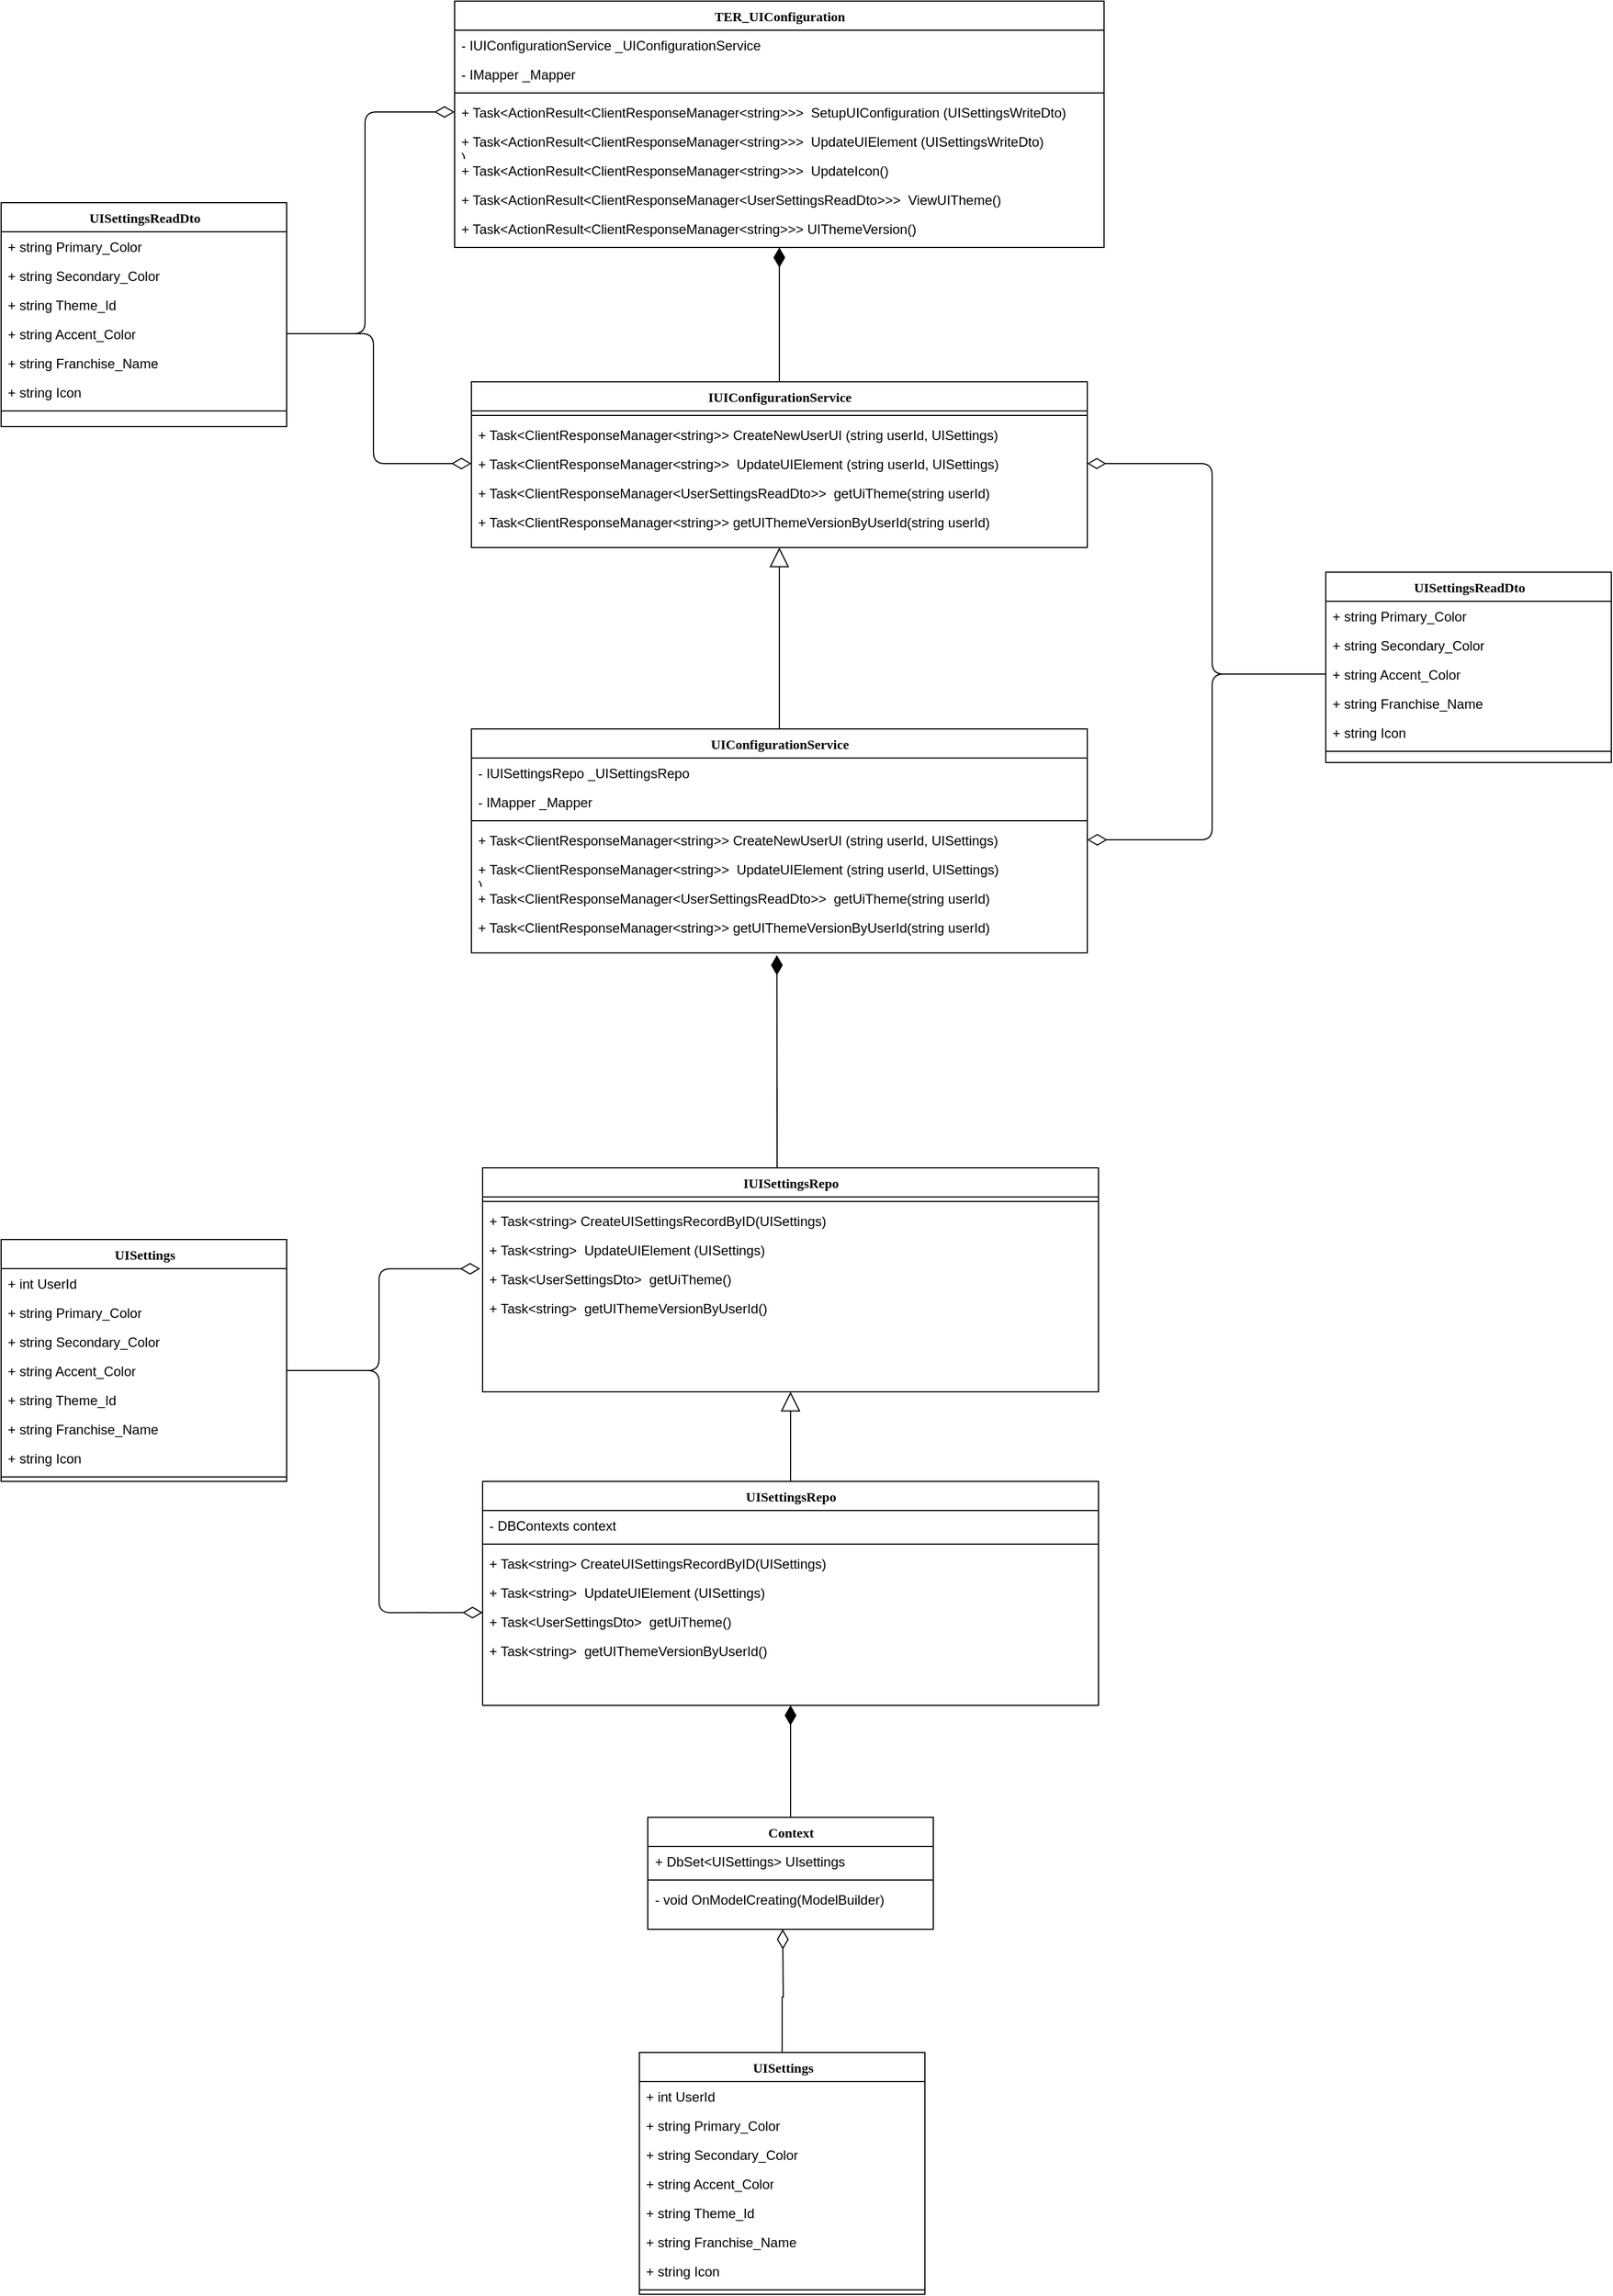 <mxfile version="14.2.9" type="device"><diagram name="Page-1" id="9f46799a-70d6-7492-0946-bef42562c5a5"><mxGraphModel dx="2370" dy="2943" grid="1" gridSize="10" guides="1" tooltips="1" connect="1" arrows="1" fold="1" page="1" pageScale="1" pageWidth="1100" pageHeight="850" background="#ffffff" math="0" shadow="0"><root><mxCell id="0"/><mxCell id="1" parent="0"/><mxCell id="QL51ppyF6SztuEFgW1PY-1" value="TER_UIConfiguration" style="swimlane;html=1;fontStyle=1;align=center;verticalAlign=top;childLayout=stackLayout;horizontal=1;startSize=26;horizontalStack=0;resizeParent=1;resizeLast=0;collapsible=1;marginBottom=0;swimlaneFillColor=#ffffff;rounded=0;shadow=0;comic=0;labelBackgroundColor=none;strokeWidth=1;fillColor=none;fontFamily=Verdana;fontSize=12" parent="1" vertex="1"><mxGeometry x="745" y="-1120" width="580" height="220" as="geometry"/></mxCell><mxCell id="QL51ppyF6SztuEFgW1PY-2" value="- IUIConfigurationService _UIConfigurationService" style="text;html=1;strokeColor=none;fillColor=none;align=left;verticalAlign=top;spacingLeft=4;spacingRight=4;whiteSpace=wrap;overflow=hidden;rotatable=0;points=[[0,0.5],[1,0.5]];portConstraint=eastwest;" parent="QL51ppyF6SztuEFgW1PY-1" vertex="1"><mxGeometry y="26" width="580" height="26" as="geometry"/></mxCell><mxCell id="QL51ppyF6SztuEFgW1PY-3" value="- IMapper _Mapper" style="text;html=1;strokeColor=none;fillColor=none;align=left;verticalAlign=top;spacingLeft=4;spacingRight=4;whiteSpace=wrap;overflow=hidden;rotatable=0;points=[[0,0.5],[1,0.5]];portConstraint=eastwest;" parent="QL51ppyF6SztuEFgW1PY-1" vertex="1"><mxGeometry y="52" width="580" height="26" as="geometry"/></mxCell><mxCell id="QL51ppyF6SztuEFgW1PY-5" value="" style="line;html=1;strokeWidth=1;fillColor=none;align=left;verticalAlign=middle;spacingTop=-1;spacingLeft=3;spacingRight=3;rotatable=0;labelPosition=right;points=[];portConstraint=eastwest;" parent="QL51ppyF6SztuEFgW1PY-1" vertex="1"><mxGeometry y="78" width="580" height="8" as="geometry"/></mxCell><mxCell id="QL51ppyF6SztuEFgW1PY-6" value="+ Task&amp;lt;ActionResult&amp;lt;ClientResponseManager&amp;lt;string&amp;gt;&amp;gt;&amp;gt;&amp;nbsp; SetupUIConfiguration (UISettingsWriteDto)" style="text;html=1;strokeColor=none;fillColor=none;align=left;verticalAlign=top;spacingLeft=4;spacingRight=4;whiteSpace=wrap;overflow=hidden;rotatable=0;points=[[0,0.5],[1,0.5]];portConstraint=eastwest;" parent="QL51ppyF6SztuEFgW1PY-1" vertex="1"><mxGeometry y="86" width="580" height="26" as="geometry"/></mxCell><mxCell id="QL51ppyF6SztuEFgW1PY-7" value="+ Task&amp;lt;ActionResult&amp;lt;ClientResponseManager&amp;lt;string&amp;gt;&amp;gt;&amp;gt;&amp;nbsp; UpdateUIElement (UISettingsWriteDto)&lt;br&gt;)" style="text;html=1;strokeColor=none;fillColor=none;align=left;verticalAlign=top;spacingLeft=4;spacingRight=4;whiteSpace=wrap;overflow=hidden;rotatable=0;points=[[0,0.5],[1,0.5]];portConstraint=eastwest;" parent="QL51ppyF6SztuEFgW1PY-1" vertex="1"><mxGeometry y="112" width="580" height="26" as="geometry"/></mxCell><mxCell id="QL51ppyF6SztuEFgW1PY-8" value="+ Task&amp;lt;ActionResult&amp;lt;ClientResponseManager&amp;lt;string&amp;gt;&amp;gt;&amp;gt;&amp;nbsp; UpdateIcon()" style="text;html=1;strokeColor=none;fillColor=none;align=left;verticalAlign=top;spacingLeft=4;spacingRight=4;whiteSpace=wrap;overflow=hidden;rotatable=0;points=[[0,0.5],[1,0.5]];portConstraint=eastwest;" parent="QL51ppyF6SztuEFgW1PY-1" vertex="1"><mxGeometry y="138" width="580" height="26" as="geometry"/></mxCell><mxCell id="QL51ppyF6SztuEFgW1PY-9" value="+ Task&amp;lt;ActionResult&amp;lt;ClientResponseManager&amp;lt;UserSettingsReadDto&amp;gt;&amp;gt;&amp;gt;&amp;nbsp; ViewUITheme()" style="text;html=1;strokeColor=none;fillColor=none;align=left;verticalAlign=top;spacingLeft=4;spacingRight=4;whiteSpace=wrap;overflow=hidden;rotatable=0;points=[[0,0.5],[1,0.5]];portConstraint=eastwest;" parent="QL51ppyF6SztuEFgW1PY-1" vertex="1"><mxGeometry y="164" width="580" height="26" as="geometry"/></mxCell><mxCell id="QL51ppyF6SztuEFgW1PY-10" value="+ Task&amp;lt;ActionResult&amp;lt;ClientResponseManager&amp;lt;string&amp;gt;&amp;gt;&amp;gt; UIThemeVersion()" style="text;html=1;strokeColor=none;fillColor=none;align=left;verticalAlign=top;spacingLeft=4;spacingRight=4;whiteSpace=wrap;overflow=hidden;rotatable=0;points=[[0,0.5],[1,0.5]];portConstraint=eastwest;" parent="QL51ppyF6SztuEFgW1PY-1" vertex="1"><mxGeometry y="190" width="580" height="26" as="geometry"/></mxCell><mxCell id="QL51ppyF6SztuEFgW1PY-24" style="edgeStyle=orthogonalEdgeStyle;rounded=0;orthogonalLoop=1;jettySize=auto;html=1;exitX=0.5;exitY=0;exitDx=0;exitDy=0;entryX=0.5;entryY=1;entryDx=0;entryDy=0;endArrow=diamondThin;endFill=1;endSize=15;" parent="1" source="QL51ppyF6SztuEFgW1PY-12" target="QL51ppyF6SztuEFgW1PY-1" edge="1"><mxGeometry relative="1" as="geometry"/></mxCell><mxCell id="QL51ppyF6SztuEFgW1PY-12" value="IUIConfigurationService" style="swimlane;html=1;fontStyle=1;align=center;verticalAlign=top;childLayout=stackLayout;horizontal=1;startSize=26;horizontalStack=0;resizeParent=1;resizeLast=0;collapsible=1;marginBottom=0;swimlaneFillColor=#ffffff;rounded=0;shadow=0;comic=0;labelBackgroundColor=none;strokeWidth=1;fillColor=none;fontFamily=Verdana;fontSize=12" parent="1" vertex="1"><mxGeometry x="760" y="-780" width="550" height="148" as="geometry"/></mxCell><mxCell id="QL51ppyF6SztuEFgW1PY-14" value="" style="line;html=1;strokeWidth=1;fillColor=none;align=left;verticalAlign=middle;spacingTop=-1;spacingLeft=3;spacingRight=3;rotatable=0;labelPosition=right;points=[];portConstraint=eastwest;" parent="QL51ppyF6SztuEFgW1PY-12" vertex="1"><mxGeometry y="26" width="550" height="8" as="geometry"/></mxCell><mxCell id="QL51ppyF6SztuEFgW1PY-15" value="+ Task&amp;lt;ClientResponseManager&amp;lt;string&amp;gt;&amp;gt; CreateNewUserUI (string userId, UISettings)" style="text;html=1;strokeColor=none;fillColor=none;align=left;verticalAlign=top;spacingLeft=4;spacingRight=4;whiteSpace=wrap;overflow=hidden;rotatable=0;points=[[0,0.5],[1,0.5]];portConstraint=eastwest;" parent="QL51ppyF6SztuEFgW1PY-12" vertex="1"><mxGeometry y="34" width="550" height="26" as="geometry"/></mxCell><mxCell id="QL51ppyF6SztuEFgW1PY-16" value="+ Task&amp;lt;ClientResponseManager&amp;lt;string&amp;gt;&amp;gt;&amp;nbsp; UpdateUIElement (string userId, UISettings)" style="text;html=1;strokeColor=none;fillColor=none;align=left;verticalAlign=top;spacingLeft=4;spacingRight=4;whiteSpace=wrap;overflow=hidden;rotatable=0;points=[[0,0.5],[1,0.5]];portConstraint=eastwest;" parent="QL51ppyF6SztuEFgW1PY-12" vertex="1"><mxGeometry y="60" width="550" height="26" as="geometry"/></mxCell><mxCell id="QL51ppyF6SztuEFgW1PY-22" value="+ Task&amp;lt;ClientResponseManager&amp;lt;UserSettingsReadDto&amp;gt;&amp;gt;&amp;nbsp; getUiTheme(string userId)" style="text;html=1;strokeColor=none;fillColor=none;align=left;verticalAlign=top;spacingLeft=4;spacingRight=4;whiteSpace=wrap;overflow=hidden;rotatable=0;points=[[0,0.5],[1,0.5]];portConstraint=eastwest;" parent="QL51ppyF6SztuEFgW1PY-12" vertex="1"><mxGeometry y="86" width="550" height="26" as="geometry"/></mxCell><mxCell id="QL51ppyF6SztuEFgW1PY-23" value="+ Task&amp;lt;ClientResponseManager&amp;lt;string&amp;gt;&amp;gt; getUIThemeVersionByUserId(string userId)" style="text;html=1;strokeColor=none;fillColor=none;align=left;verticalAlign=top;spacingLeft=4;spacingRight=4;whiteSpace=wrap;overflow=hidden;rotatable=0;points=[[0,0.5],[1,0.5]];portConstraint=eastwest;" parent="QL51ppyF6SztuEFgW1PY-12" vertex="1"><mxGeometry y="112" width="550" height="36" as="geometry"/></mxCell><mxCell id="QL51ppyF6SztuEFgW1PY-33" style="edgeStyle=orthogonalEdgeStyle;rounded=0;orthogonalLoop=1;jettySize=auto;html=1;exitX=0.5;exitY=0;exitDx=0;exitDy=0;entryX=0.5;entryY=1;entryDx=0;entryDy=0;endArrow=block;endFill=0;endSize=15;" parent="1" source="QL51ppyF6SztuEFgW1PY-25" target="QL51ppyF6SztuEFgW1PY-12" edge="1"><mxGeometry relative="1" as="geometry"/></mxCell><mxCell id="QL51ppyF6SztuEFgW1PY-25" value="UIConfigurationService" style="swimlane;html=1;fontStyle=1;align=center;verticalAlign=top;childLayout=stackLayout;horizontal=1;startSize=26;horizontalStack=0;resizeParent=1;resizeLast=0;collapsible=1;marginBottom=0;swimlaneFillColor=#ffffff;rounded=0;shadow=0;comic=0;labelBackgroundColor=none;strokeWidth=1;fillColor=none;fontFamily=Verdana;fontSize=12" parent="1" vertex="1"><mxGeometry x="760" y="-470" width="550" height="200" as="geometry"/></mxCell><mxCell id="QL51ppyF6SztuEFgW1PY-26" value="- IUISettingsRepo _UISettingsRepo" style="text;html=1;strokeColor=none;fillColor=none;align=left;verticalAlign=top;spacingLeft=4;spacingRight=4;whiteSpace=wrap;overflow=hidden;rotatable=0;points=[[0,0.5],[1,0.5]];portConstraint=eastwest;" parent="QL51ppyF6SztuEFgW1PY-25" vertex="1"><mxGeometry y="26" width="550" height="26" as="geometry"/></mxCell><mxCell id="QL51ppyF6SztuEFgW1PY-27" value="- IMapper _Mapper" style="text;html=1;strokeColor=none;fillColor=none;align=left;verticalAlign=top;spacingLeft=4;spacingRight=4;whiteSpace=wrap;overflow=hidden;rotatable=0;points=[[0,0.5],[1,0.5]];portConstraint=eastwest;" parent="QL51ppyF6SztuEFgW1PY-25" vertex="1"><mxGeometry y="52" width="550" height="26" as="geometry"/></mxCell><mxCell id="QL51ppyF6SztuEFgW1PY-28" value="" style="line;html=1;strokeWidth=1;fillColor=none;align=left;verticalAlign=middle;spacingTop=-1;spacingLeft=3;spacingRight=3;rotatable=0;labelPosition=right;points=[];portConstraint=eastwest;" parent="QL51ppyF6SztuEFgW1PY-25" vertex="1"><mxGeometry y="78" width="550" height="8" as="geometry"/></mxCell><mxCell id="QL51ppyF6SztuEFgW1PY-29" value="+ Task&amp;lt;ClientResponseManager&amp;lt;string&amp;gt;&amp;gt; CreateNewUserUI (string userId, UISettings)" style="text;html=1;strokeColor=none;fillColor=none;align=left;verticalAlign=top;spacingLeft=4;spacingRight=4;whiteSpace=wrap;overflow=hidden;rotatable=0;points=[[0,0.5],[1,0.5]];portConstraint=eastwest;" parent="QL51ppyF6SztuEFgW1PY-25" vertex="1"><mxGeometry y="86" width="550" height="26" as="geometry"/></mxCell><mxCell id="QL51ppyF6SztuEFgW1PY-30" value="+ Task&amp;lt;ClientResponseManager&amp;lt;string&amp;gt;&amp;gt;&amp;nbsp; UpdateUIElement (string userId, UISettings)&lt;br&gt;)" style="text;html=1;strokeColor=none;fillColor=none;align=left;verticalAlign=top;spacingLeft=4;spacingRight=4;whiteSpace=wrap;overflow=hidden;rotatable=0;points=[[0,0.5],[1,0.5]];portConstraint=eastwest;" parent="QL51ppyF6SztuEFgW1PY-25" vertex="1"><mxGeometry y="112" width="550" height="26" as="geometry"/></mxCell><mxCell id="QL51ppyF6SztuEFgW1PY-31" value="+ Task&amp;lt;ClientResponseManager&amp;lt;UserSettingsReadDto&amp;gt;&amp;gt;&amp;nbsp; getUiTheme(string userId)" style="text;html=1;strokeColor=none;fillColor=none;align=left;verticalAlign=top;spacingLeft=4;spacingRight=4;whiteSpace=wrap;overflow=hidden;rotatable=0;points=[[0,0.5],[1,0.5]];portConstraint=eastwest;" parent="QL51ppyF6SztuEFgW1PY-25" vertex="1"><mxGeometry y="138" width="550" height="26" as="geometry"/></mxCell><mxCell id="QL51ppyF6SztuEFgW1PY-32" value="+ Task&amp;lt;ClientResponseManager&amp;lt;string&amp;gt;&amp;gt; getUIThemeVersionByUserId(string userId)" style="text;html=1;strokeColor=none;fillColor=none;align=left;verticalAlign=top;spacingLeft=4;spacingRight=4;whiteSpace=wrap;overflow=hidden;rotatable=0;points=[[0,0.5],[1,0.5]];portConstraint=eastwest;" parent="QL51ppyF6SztuEFgW1PY-25" vertex="1"><mxGeometry y="164" width="550" height="36" as="geometry"/></mxCell><mxCell id="QL51ppyF6SztuEFgW1PY-51" style="edgeStyle=orthogonalEdgeStyle;rounded=0;orthogonalLoop=1;jettySize=auto;html=1;endArrow=diamondThin;endFill=1;endSize=15;entryX=0.496;entryY=1.056;entryDx=0;entryDy=0;entryPerimeter=0;" parent="1" edge="1" target="QL51ppyF6SztuEFgW1PY-32"><mxGeometry relative="1" as="geometry"><mxPoint x="1035" y="60" as="targetPoint"/><mxPoint x="1033" y="-150" as="sourcePoint"/><Array as="points"><mxPoint x="1033" y="-78"/></Array></mxGeometry></mxCell><mxCell id="QL51ppyF6SztuEFgW1PY-43" value="IUISettingsRepo" style="swimlane;html=1;fontStyle=1;align=center;verticalAlign=top;childLayout=stackLayout;horizontal=1;startSize=26;horizontalStack=0;resizeParent=1;resizeLast=0;collapsible=1;marginBottom=0;swimlaneFillColor=#ffffff;rounded=0;shadow=0;comic=0;labelBackgroundColor=none;strokeWidth=1;fillColor=none;fontFamily=Verdana;fontSize=12" parent="1" vertex="1"><mxGeometry x="770" y="-78" width="550" height="200" as="geometry"/></mxCell><mxCell id="QL51ppyF6SztuEFgW1PY-46" value="" style="line;html=1;strokeWidth=1;fillColor=none;align=left;verticalAlign=middle;spacingTop=-1;spacingLeft=3;spacingRight=3;rotatable=0;labelPosition=right;points=[];portConstraint=eastwest;" parent="QL51ppyF6SztuEFgW1PY-43" vertex="1"><mxGeometry y="26" width="550" height="8" as="geometry"/></mxCell><mxCell id="QL51ppyF6SztuEFgW1PY-47" value="+ Task&amp;lt;string&amp;gt; CreateUISettingsRecordByID(UISettings)" style="text;html=1;strokeColor=none;fillColor=none;align=left;verticalAlign=top;spacingLeft=4;spacingRight=4;whiteSpace=wrap;overflow=hidden;rotatable=0;points=[[0,0.5],[1,0.5]];portConstraint=eastwest;" parent="QL51ppyF6SztuEFgW1PY-43" vertex="1"><mxGeometry y="34" width="550" height="26" as="geometry"/></mxCell><mxCell id="QL51ppyF6SztuEFgW1PY-48" value="+ Task&amp;lt;string&amp;gt;&amp;nbsp;&amp;nbsp;UpdateUIElement (UISettings)" style="text;html=1;strokeColor=none;fillColor=none;align=left;verticalAlign=top;spacingLeft=4;spacingRight=4;whiteSpace=wrap;overflow=hidden;rotatable=0;points=[[0,0.5],[1,0.5]];portConstraint=eastwest;" parent="QL51ppyF6SztuEFgW1PY-43" vertex="1"><mxGeometry y="60" width="550" height="26" as="geometry"/></mxCell><mxCell id="QL51ppyF6SztuEFgW1PY-49" value="+ Task&amp;lt;UserSettingsDto&amp;gt;&amp;nbsp;&amp;nbsp;getUiTheme()" style="text;html=1;strokeColor=none;fillColor=none;align=left;verticalAlign=top;spacingLeft=4;spacingRight=4;whiteSpace=wrap;overflow=hidden;rotatable=0;points=[[0,0.5],[1,0.5]];portConstraint=eastwest;" parent="QL51ppyF6SztuEFgW1PY-43" vertex="1"><mxGeometry y="86" width="550" height="26" as="geometry"/></mxCell><mxCell id="QL51ppyF6SztuEFgW1PY-50" value="+ Task&amp;lt;string&amp;gt;&amp;nbsp;&amp;nbsp;getUIThemeVersionByUserId()" style="text;html=1;strokeColor=none;fillColor=none;align=left;verticalAlign=top;spacingLeft=4;spacingRight=4;whiteSpace=wrap;overflow=hidden;rotatable=0;points=[[0,0.5],[1,0.5]];portConstraint=eastwest;" parent="QL51ppyF6SztuEFgW1PY-43" vertex="1"><mxGeometry y="112" width="550" height="36" as="geometry"/></mxCell><mxCell id="QL51ppyF6SztuEFgW1PY-63" style="edgeStyle=orthogonalEdgeStyle;rounded=0;orthogonalLoop=1;jettySize=auto;html=1;exitX=0.5;exitY=0;exitDx=0;exitDy=0;entryX=0.5;entryY=1;entryDx=0;entryDy=0;endArrow=block;endFill=0;endSize=15;" parent="1" source="QL51ppyF6SztuEFgW1PY-56" target="QL51ppyF6SztuEFgW1PY-43" edge="1"><mxGeometry relative="1" as="geometry"/></mxCell><mxCell id="QL51ppyF6SztuEFgW1PY-56" value="UISettingsRepo" style="swimlane;html=1;fontStyle=1;align=center;verticalAlign=top;childLayout=stackLayout;horizontal=1;startSize=26;horizontalStack=0;resizeParent=1;resizeLast=0;collapsible=1;marginBottom=0;swimlaneFillColor=#ffffff;rounded=0;shadow=0;comic=0;labelBackgroundColor=none;strokeWidth=1;fillColor=none;fontFamily=Verdana;fontSize=12" parent="1" vertex="1"><mxGeometry x="770" y="202" width="550" height="200" as="geometry"/></mxCell><mxCell id="QL51ppyF6SztuEFgW1PY-57" value="- DBContexts context" style="text;html=1;strokeColor=none;fillColor=none;align=left;verticalAlign=top;spacingLeft=4;spacingRight=4;whiteSpace=wrap;overflow=hidden;rotatable=0;points=[[0,0.5],[1,0.5]];portConstraint=eastwest;" parent="QL51ppyF6SztuEFgW1PY-56" vertex="1"><mxGeometry y="26" width="550" height="26" as="geometry"/></mxCell><mxCell id="QL51ppyF6SztuEFgW1PY-58" value="" style="line;html=1;strokeWidth=1;fillColor=none;align=left;verticalAlign=middle;spacingTop=-1;spacingLeft=3;spacingRight=3;rotatable=0;labelPosition=right;points=[];portConstraint=eastwest;" parent="QL51ppyF6SztuEFgW1PY-56" vertex="1"><mxGeometry y="52" width="550" height="8" as="geometry"/></mxCell><mxCell id="QL51ppyF6SztuEFgW1PY-59" value="+ Task&amp;lt;string&amp;gt; CreateUISettingsRecordByID(UISettings)" style="text;html=1;strokeColor=none;fillColor=none;align=left;verticalAlign=top;spacingLeft=4;spacingRight=4;whiteSpace=wrap;overflow=hidden;rotatable=0;points=[[0,0.5],[1,0.5]];portConstraint=eastwest;" parent="QL51ppyF6SztuEFgW1PY-56" vertex="1"><mxGeometry y="60" width="550" height="26" as="geometry"/></mxCell><mxCell id="QL51ppyF6SztuEFgW1PY-60" value="+ Task&amp;lt;string&amp;gt;&amp;nbsp;&amp;nbsp;UpdateUIElement (UISettings)" style="text;html=1;strokeColor=none;fillColor=none;align=left;verticalAlign=top;spacingLeft=4;spacingRight=4;whiteSpace=wrap;overflow=hidden;rotatable=0;points=[[0,0.5],[1,0.5]];portConstraint=eastwest;" parent="QL51ppyF6SztuEFgW1PY-56" vertex="1"><mxGeometry y="86" width="550" height="26" as="geometry"/></mxCell><mxCell id="QL51ppyF6SztuEFgW1PY-61" value="+ Task&amp;lt;UserSettingsDto&amp;gt;&amp;nbsp;&amp;nbsp;getUiTheme()" style="text;html=1;strokeColor=none;fillColor=none;align=left;verticalAlign=top;spacingLeft=4;spacingRight=4;whiteSpace=wrap;overflow=hidden;rotatable=0;points=[[0,0.5],[1,0.5]];portConstraint=eastwest;" parent="QL51ppyF6SztuEFgW1PY-56" vertex="1"><mxGeometry y="112" width="550" height="26" as="geometry"/></mxCell><mxCell id="QL51ppyF6SztuEFgW1PY-62" value="+ Task&amp;lt;string&amp;gt;&amp;nbsp;&amp;nbsp;getUIThemeVersionByUserId()" style="text;html=1;strokeColor=none;fillColor=none;align=left;verticalAlign=top;spacingLeft=4;spacingRight=4;whiteSpace=wrap;overflow=hidden;rotatable=0;points=[[0,0.5],[1,0.5]];portConstraint=eastwest;" parent="QL51ppyF6SztuEFgW1PY-56" vertex="1"><mxGeometry y="138" width="550" height="36" as="geometry"/></mxCell><mxCell id="QL51ppyF6SztuEFgW1PY-77" style="edgeStyle=orthogonalEdgeStyle;rounded=0;orthogonalLoop=1;jettySize=auto;html=1;exitX=0.5;exitY=0;exitDx=0;exitDy=0;entryX=0.5;entryY=1;entryDx=0;entryDy=0;endArrow=diamondThin;endFill=1;endSize=15;" parent="1" source="QL51ppyF6SztuEFgW1PY-64" target="QL51ppyF6SztuEFgW1PY-56" edge="1"><mxGeometry relative="1" as="geometry"/></mxCell><mxCell id="QL51ppyF6SztuEFgW1PY-64" value="Context" style="swimlane;html=1;fontStyle=1;align=center;verticalAlign=top;childLayout=stackLayout;horizontal=1;startSize=26;horizontalStack=0;resizeParent=1;resizeLast=0;collapsible=1;marginBottom=0;swimlaneFillColor=#ffffff;rounded=0;shadow=0;comic=0;labelBackgroundColor=none;strokeWidth=1;fillColor=none;fontFamily=Verdana;fontSize=12" parent="1" vertex="1"><mxGeometry x="917.5" y="502" width="255" height="100" as="geometry"/></mxCell><mxCell id="QL51ppyF6SztuEFgW1PY-66" value="+&amp;nbsp;DbSet&amp;lt;UISettings&amp;gt; UIsettings" style="text;html=1;strokeColor=none;fillColor=none;align=left;verticalAlign=top;spacingLeft=4;spacingRight=4;whiteSpace=wrap;overflow=hidden;rotatable=0;points=[[0,0.5],[1,0.5]];portConstraint=eastwest;" parent="QL51ppyF6SztuEFgW1PY-64" vertex="1"><mxGeometry y="26" width="255" height="26" as="geometry"/></mxCell><mxCell id="QL51ppyF6SztuEFgW1PY-70" value="" style="line;html=1;strokeWidth=1;fillColor=none;align=left;verticalAlign=middle;spacingTop=-1;spacingLeft=3;spacingRight=3;rotatable=0;labelPosition=right;points=[];portConstraint=eastwest;" parent="QL51ppyF6SztuEFgW1PY-64" vertex="1"><mxGeometry y="52" width="255" height="8" as="geometry"/></mxCell><mxCell id="QL51ppyF6SztuEFgW1PY-76" value="- void OnModelCreating(ModelBuilder)" style="text;html=1;strokeColor=none;fillColor=none;align=left;verticalAlign=top;spacingLeft=4;spacingRight=4;whiteSpace=wrap;overflow=hidden;rotatable=0;points=[[0,0.5],[1,0.5]];portConstraint=eastwest;" parent="QL51ppyF6SztuEFgW1PY-64" vertex="1"><mxGeometry y="60" width="255" height="26" as="geometry"/></mxCell><mxCell id="QL51ppyF6SztuEFgW1PY-91" style="edgeStyle=orthogonalEdgeStyle;rounded=0;orthogonalLoop=1;jettySize=auto;html=1;exitX=0.5;exitY=0;exitDx=0;exitDy=0;endArrow=diamondThin;endFill=0;endSize=15;" parent="1" source="QL51ppyF6SztuEFgW1PY-78" edge="1"><mxGeometry relative="1" as="geometry"><mxPoint x="1038" y="602" as="targetPoint"/></mxGeometry></mxCell><mxCell id="QL51ppyF6SztuEFgW1PY-78" value="UISettings" style="swimlane;html=1;fontStyle=1;align=center;verticalAlign=top;childLayout=stackLayout;horizontal=1;startSize=26;horizontalStack=0;resizeParent=1;resizeLast=0;collapsible=1;marginBottom=0;swimlaneFillColor=#ffffff;rounded=0;shadow=0;comic=0;labelBackgroundColor=none;strokeWidth=1;fillColor=none;fontFamily=Verdana;fontSize=12" parent="1" vertex="1"><mxGeometry x="910" y="712" width="255" height="216" as="geometry"/></mxCell><mxCell id="QL51ppyF6SztuEFgW1PY-79" value="+ int UserId" style="text;html=1;strokeColor=none;fillColor=none;align=left;verticalAlign=top;spacingLeft=4;spacingRight=4;whiteSpace=wrap;overflow=hidden;rotatable=0;points=[[0,0.5],[1,0.5]];portConstraint=eastwest;" parent="QL51ppyF6SztuEFgW1PY-78" vertex="1"><mxGeometry y="26" width="255" height="26" as="geometry"/></mxCell><mxCell id="QL51ppyF6SztuEFgW1PY-85" value="+ string Primary_Color" style="text;html=1;strokeColor=none;fillColor=none;align=left;verticalAlign=top;spacingLeft=4;spacingRight=4;whiteSpace=wrap;overflow=hidden;rotatable=0;points=[[0,0.5],[1,0.5]];portConstraint=eastwest;" parent="QL51ppyF6SztuEFgW1PY-78" vertex="1"><mxGeometry y="52" width="255" height="26" as="geometry"/></mxCell><mxCell id="QL51ppyF6SztuEFgW1PY-86" value="+ string Secondary_Color" style="text;html=1;strokeColor=none;fillColor=none;align=left;verticalAlign=top;spacingLeft=4;spacingRight=4;whiteSpace=wrap;overflow=hidden;rotatable=0;points=[[0,0.5],[1,0.5]];portConstraint=eastwest;" parent="QL51ppyF6SztuEFgW1PY-78" vertex="1"><mxGeometry y="78" width="255" height="26" as="geometry"/></mxCell><mxCell id="QL51ppyF6SztuEFgW1PY-87" value="+ string Accent_Color" style="text;html=1;strokeColor=none;fillColor=none;align=left;verticalAlign=top;spacingLeft=4;spacingRight=4;whiteSpace=wrap;overflow=hidden;rotatable=0;points=[[0,0.5],[1,0.5]];portConstraint=eastwest;" parent="QL51ppyF6SztuEFgW1PY-78" vertex="1"><mxGeometry y="104" width="255" height="26" as="geometry"/></mxCell><mxCell id="QL51ppyF6SztuEFgW1PY-88" value="+ string Theme_Id" style="text;html=1;strokeColor=none;fillColor=none;align=left;verticalAlign=top;spacingLeft=4;spacingRight=4;whiteSpace=wrap;overflow=hidden;rotatable=0;points=[[0,0.5],[1,0.5]];portConstraint=eastwest;" parent="QL51ppyF6SztuEFgW1PY-78" vertex="1"><mxGeometry y="130" width="255" height="26" as="geometry"/></mxCell><mxCell id="QL51ppyF6SztuEFgW1PY-89" value="+ string Franchise_Name" style="text;html=1;strokeColor=none;fillColor=none;align=left;verticalAlign=top;spacingLeft=4;spacingRight=4;whiteSpace=wrap;overflow=hidden;rotatable=0;points=[[0,0.5],[1,0.5]];portConstraint=eastwest;" parent="QL51ppyF6SztuEFgW1PY-78" vertex="1"><mxGeometry y="156" width="255" height="26" as="geometry"/></mxCell><mxCell id="QL51ppyF6SztuEFgW1PY-90" value="+ string Icon" style="text;html=1;strokeColor=none;fillColor=none;align=left;verticalAlign=top;spacingLeft=4;spacingRight=4;whiteSpace=wrap;overflow=hidden;rotatable=0;points=[[0,0.5],[1,0.5]];portConstraint=eastwest;" parent="QL51ppyF6SztuEFgW1PY-78" vertex="1"><mxGeometry y="182" width="255" height="26" as="geometry"/></mxCell><mxCell id="QL51ppyF6SztuEFgW1PY-80" value="" style="line;html=1;strokeWidth=1;fillColor=none;align=left;verticalAlign=middle;spacingTop=-1;spacingLeft=3;spacingRight=3;rotatable=0;labelPosition=right;points=[];portConstraint=eastwest;" parent="QL51ppyF6SztuEFgW1PY-78" vertex="1"><mxGeometry y="208" width="255" height="8" as="geometry"/></mxCell><mxCell id="QL51ppyF6SztuEFgW1PY-92" value="UISettings" style="swimlane;html=1;fontStyle=1;align=center;verticalAlign=top;childLayout=stackLayout;horizontal=1;startSize=26;horizontalStack=0;resizeParent=1;resizeLast=0;collapsible=1;marginBottom=0;swimlaneFillColor=#ffffff;rounded=0;shadow=0;comic=0;labelBackgroundColor=none;strokeWidth=1;fillColor=none;fontFamily=Verdana;fontSize=12" parent="1" vertex="1"><mxGeometry x="340" y="-14" width="255" height="216" as="geometry"/></mxCell><mxCell id="QL51ppyF6SztuEFgW1PY-93" value="+ int UserId" style="text;html=1;strokeColor=none;fillColor=none;align=left;verticalAlign=top;spacingLeft=4;spacingRight=4;whiteSpace=wrap;overflow=hidden;rotatable=0;points=[[0,0.5],[1,0.5]];portConstraint=eastwest;" parent="QL51ppyF6SztuEFgW1PY-92" vertex="1"><mxGeometry y="26" width="255" height="26" as="geometry"/></mxCell><mxCell id="QL51ppyF6SztuEFgW1PY-94" value="+ string Primary_Color" style="text;html=1;strokeColor=none;fillColor=none;align=left;verticalAlign=top;spacingLeft=4;spacingRight=4;whiteSpace=wrap;overflow=hidden;rotatable=0;points=[[0,0.5],[1,0.5]];portConstraint=eastwest;" parent="QL51ppyF6SztuEFgW1PY-92" vertex="1"><mxGeometry y="52" width="255" height="26" as="geometry"/></mxCell><mxCell id="QL51ppyF6SztuEFgW1PY-95" value="+ string Secondary_Color" style="text;html=1;strokeColor=none;fillColor=none;align=left;verticalAlign=top;spacingLeft=4;spacingRight=4;whiteSpace=wrap;overflow=hidden;rotatable=0;points=[[0,0.5],[1,0.5]];portConstraint=eastwest;" parent="QL51ppyF6SztuEFgW1PY-92" vertex="1"><mxGeometry y="78" width="255" height="26" as="geometry"/></mxCell><mxCell id="QL51ppyF6SztuEFgW1PY-96" value="+ string Accent_Color" style="text;html=1;strokeColor=none;fillColor=none;align=left;verticalAlign=top;spacingLeft=4;spacingRight=4;whiteSpace=wrap;overflow=hidden;rotatable=0;points=[[0,0.5],[1,0.5]];portConstraint=eastwest;" parent="QL51ppyF6SztuEFgW1PY-92" vertex="1"><mxGeometry y="104" width="255" height="26" as="geometry"/></mxCell><mxCell id="QL51ppyF6SztuEFgW1PY-97" value="+ string Theme_Id" style="text;html=1;strokeColor=none;fillColor=none;align=left;verticalAlign=top;spacingLeft=4;spacingRight=4;whiteSpace=wrap;overflow=hidden;rotatable=0;points=[[0,0.5],[1,0.5]];portConstraint=eastwest;" parent="QL51ppyF6SztuEFgW1PY-92" vertex="1"><mxGeometry y="130" width="255" height="26" as="geometry"/></mxCell><mxCell id="QL51ppyF6SztuEFgW1PY-98" value="+ string Franchise_Name" style="text;html=1;strokeColor=none;fillColor=none;align=left;verticalAlign=top;spacingLeft=4;spacingRight=4;whiteSpace=wrap;overflow=hidden;rotatable=0;points=[[0,0.5],[1,0.5]];portConstraint=eastwest;" parent="QL51ppyF6SztuEFgW1PY-92" vertex="1"><mxGeometry y="156" width="255" height="26" as="geometry"/></mxCell><mxCell id="QL51ppyF6SztuEFgW1PY-99" value="+ string Icon" style="text;html=1;strokeColor=none;fillColor=none;align=left;verticalAlign=top;spacingLeft=4;spacingRight=4;whiteSpace=wrap;overflow=hidden;rotatable=0;points=[[0,0.5],[1,0.5]];portConstraint=eastwest;" parent="QL51ppyF6SztuEFgW1PY-92" vertex="1"><mxGeometry y="182" width="255" height="26" as="geometry"/></mxCell><mxCell id="QL51ppyF6SztuEFgW1PY-100" value="" style="line;html=1;strokeWidth=1;fillColor=none;align=left;verticalAlign=middle;spacingTop=-1;spacingLeft=3;spacingRight=3;rotatable=0;labelPosition=right;points=[];portConstraint=eastwest;" parent="QL51ppyF6SztuEFgW1PY-92" vertex="1"><mxGeometry y="208" width="255" height="8" as="geometry"/></mxCell><mxCell id="QL51ppyF6SztuEFgW1PY-101" style="edgeStyle=orthogonalEdgeStyle;rounded=1;orthogonalLoop=1;jettySize=auto;html=1;exitX=1;exitY=0.5;exitDx=0;exitDy=0;entryX=-0.004;entryY=0.158;entryDx=0;entryDy=0;entryPerimeter=0;endArrow=diamondThin;endFill=0;endSize=15;" parent="1" source="QL51ppyF6SztuEFgW1PY-96" target="QL51ppyF6SztuEFgW1PY-49" edge="1"><mxGeometry relative="1" as="geometry"/></mxCell><mxCell id="QL51ppyF6SztuEFgW1PY-102" style="edgeStyle=orthogonalEdgeStyle;rounded=1;orthogonalLoop=1;jettySize=auto;html=1;exitX=1;exitY=0.5;exitDx=0;exitDy=0;entryX=0;entryY=0.199;entryDx=0;entryDy=0;entryPerimeter=0;endArrow=diamondThin;endFill=0;endSize=15;" parent="1" source="QL51ppyF6SztuEFgW1PY-96" target="QL51ppyF6SztuEFgW1PY-61" edge="1"><mxGeometry relative="1" as="geometry"/></mxCell><mxCell id="QL51ppyF6SztuEFgW1PY-103" value="UISettingsReadDto" style="swimlane;html=1;fontStyle=1;align=center;verticalAlign=top;childLayout=stackLayout;horizontal=1;startSize=26;horizontalStack=0;resizeParent=1;resizeLast=0;collapsible=1;marginBottom=0;swimlaneFillColor=#ffffff;rounded=0;shadow=0;comic=0;labelBackgroundColor=none;strokeWidth=1;fillColor=none;fontFamily=Verdana;fontSize=12" parent="1" vertex="1"><mxGeometry x="1523" y="-610" width="255" height="170" as="geometry"/></mxCell><mxCell id="QL51ppyF6SztuEFgW1PY-105" value="+ string Primary_Color" style="text;html=1;strokeColor=none;fillColor=none;align=left;verticalAlign=top;spacingLeft=4;spacingRight=4;whiteSpace=wrap;overflow=hidden;rotatable=0;points=[[0,0.5],[1,0.5]];portConstraint=eastwest;" parent="QL51ppyF6SztuEFgW1PY-103" vertex="1"><mxGeometry y="26" width="255" height="26" as="geometry"/></mxCell><mxCell id="QL51ppyF6SztuEFgW1PY-106" value="+ string Secondary_Color" style="text;html=1;strokeColor=none;fillColor=none;align=left;verticalAlign=top;spacingLeft=4;spacingRight=4;whiteSpace=wrap;overflow=hidden;rotatable=0;points=[[0,0.5],[1,0.5]];portConstraint=eastwest;" parent="QL51ppyF6SztuEFgW1PY-103" vertex="1"><mxGeometry y="52" width="255" height="26" as="geometry"/></mxCell><mxCell id="QL51ppyF6SztuEFgW1PY-107" value="+ string Accent_Color" style="text;html=1;strokeColor=none;fillColor=none;align=left;verticalAlign=top;spacingLeft=4;spacingRight=4;whiteSpace=wrap;overflow=hidden;rotatable=0;points=[[0,0.5],[1,0.5]];portConstraint=eastwest;" parent="QL51ppyF6SztuEFgW1PY-103" vertex="1"><mxGeometry y="78" width="255" height="26" as="geometry"/></mxCell><mxCell id="QL51ppyF6SztuEFgW1PY-109" value="+ string Franchise_Name" style="text;html=1;strokeColor=none;fillColor=none;align=left;verticalAlign=top;spacingLeft=4;spacingRight=4;whiteSpace=wrap;overflow=hidden;rotatable=0;points=[[0,0.5],[1,0.5]];portConstraint=eastwest;" parent="QL51ppyF6SztuEFgW1PY-103" vertex="1"><mxGeometry y="104" width="255" height="26" as="geometry"/></mxCell><mxCell id="QL51ppyF6SztuEFgW1PY-110" value="+ string Icon" style="text;html=1;strokeColor=none;fillColor=none;align=left;verticalAlign=top;spacingLeft=4;spacingRight=4;whiteSpace=wrap;overflow=hidden;rotatable=0;points=[[0,0.5],[1,0.5]];portConstraint=eastwest;" parent="QL51ppyF6SztuEFgW1PY-103" vertex="1"><mxGeometry y="130" width="255" height="26" as="geometry"/></mxCell><mxCell id="QL51ppyF6SztuEFgW1PY-111" value="" style="line;html=1;strokeWidth=1;fillColor=none;align=left;verticalAlign=middle;spacingTop=-1;spacingLeft=3;spacingRight=3;rotatable=0;labelPosition=right;points=[];portConstraint=eastwest;" parent="QL51ppyF6SztuEFgW1PY-103" vertex="1"><mxGeometry y="156" width="255" height="8" as="geometry"/></mxCell><mxCell id="QL51ppyF6SztuEFgW1PY-112" style="edgeStyle=orthogonalEdgeStyle;rounded=1;orthogonalLoop=1;jettySize=auto;html=1;exitX=0;exitY=0.5;exitDx=0;exitDy=0;entryX=1;entryY=0.5;entryDx=0;entryDy=0;endArrow=diamondThin;endFill=0;endSize=15;" parent="1" source="QL51ppyF6SztuEFgW1PY-107" target="QL51ppyF6SztuEFgW1PY-29" edge="1"><mxGeometry relative="1" as="geometry"/></mxCell><mxCell id="QL51ppyF6SztuEFgW1PY-114" value="UISettingsReadDto" style="swimlane;html=1;fontStyle=1;align=center;verticalAlign=top;childLayout=stackLayout;horizontal=1;startSize=26;horizontalStack=0;resizeParent=1;resizeLast=0;collapsible=1;marginBottom=0;swimlaneFillColor=#ffffff;rounded=0;shadow=0;comic=0;labelBackgroundColor=none;strokeWidth=1;fillColor=none;fontFamily=Verdana;fontSize=12" parent="1" vertex="1"><mxGeometry x="340" y="-940" width="255" height="200" as="geometry"/></mxCell><mxCell id="QL51ppyF6SztuEFgW1PY-115" value="+ string Primary_Color" style="text;html=1;strokeColor=none;fillColor=none;align=left;verticalAlign=top;spacingLeft=4;spacingRight=4;whiteSpace=wrap;overflow=hidden;rotatable=0;points=[[0,0.5],[1,0.5]];portConstraint=eastwest;" parent="QL51ppyF6SztuEFgW1PY-114" vertex="1"><mxGeometry y="26" width="255" height="26" as="geometry"/></mxCell><mxCell id="QL51ppyF6SztuEFgW1PY-116" value="+ string Secondary_Color" style="text;html=1;strokeColor=none;fillColor=none;align=left;verticalAlign=top;spacingLeft=4;spacingRight=4;whiteSpace=wrap;overflow=hidden;rotatable=0;points=[[0,0.5],[1,0.5]];portConstraint=eastwest;" parent="QL51ppyF6SztuEFgW1PY-114" vertex="1"><mxGeometry y="52" width="255" height="26" as="geometry"/></mxCell><mxCell id="QL51ppyF6SztuEFgW1PY-121" value="+ string Theme_Id" style="text;html=1;strokeColor=none;fillColor=none;align=left;verticalAlign=top;spacingLeft=4;spacingRight=4;whiteSpace=wrap;overflow=hidden;rotatable=0;points=[[0,0.5],[1,0.5]];portConstraint=eastwest;" parent="QL51ppyF6SztuEFgW1PY-114" vertex="1"><mxGeometry y="78" width="255" height="26" as="geometry"/></mxCell><mxCell id="QL51ppyF6SztuEFgW1PY-117" value="+ string Accent_Color" style="text;html=1;strokeColor=none;fillColor=none;align=left;verticalAlign=top;spacingLeft=4;spacingRight=4;whiteSpace=wrap;overflow=hidden;rotatable=0;points=[[0,0.5],[1,0.5]];portConstraint=eastwest;" parent="QL51ppyF6SztuEFgW1PY-114" vertex="1"><mxGeometry y="104" width="255" height="26" as="geometry"/></mxCell><mxCell id="QL51ppyF6SztuEFgW1PY-118" value="+ string Franchise_Name" style="text;html=1;strokeColor=none;fillColor=none;align=left;verticalAlign=top;spacingLeft=4;spacingRight=4;whiteSpace=wrap;overflow=hidden;rotatable=0;points=[[0,0.5],[1,0.5]];portConstraint=eastwest;" parent="QL51ppyF6SztuEFgW1PY-114" vertex="1"><mxGeometry y="130" width="255" height="26" as="geometry"/></mxCell><mxCell id="QL51ppyF6SztuEFgW1PY-119" value="+ string Icon" style="text;html=1;strokeColor=none;fillColor=none;align=left;verticalAlign=top;spacingLeft=4;spacingRight=4;whiteSpace=wrap;overflow=hidden;rotatable=0;points=[[0,0.5],[1,0.5]];portConstraint=eastwest;" parent="QL51ppyF6SztuEFgW1PY-114" vertex="1"><mxGeometry y="156" width="255" height="26" as="geometry"/></mxCell><mxCell id="QL51ppyF6SztuEFgW1PY-120" value="" style="line;html=1;strokeWidth=1;fillColor=none;align=left;verticalAlign=middle;spacingTop=-1;spacingLeft=3;spacingRight=3;rotatable=0;labelPosition=right;points=[];portConstraint=eastwest;" parent="QL51ppyF6SztuEFgW1PY-114" vertex="1"><mxGeometry y="182" width="255" height="8" as="geometry"/></mxCell><mxCell id="QL51ppyF6SztuEFgW1PY-122" style="edgeStyle=orthogonalEdgeStyle;rounded=1;orthogonalLoop=1;jettySize=auto;html=1;exitX=1;exitY=0.5;exitDx=0;exitDy=0;entryX=0;entryY=0.5;entryDx=0;entryDy=0;endArrow=diamondThin;endFill=0;endSize=15;" parent="1" source="QL51ppyF6SztuEFgW1PY-117" target="QL51ppyF6SztuEFgW1PY-6" edge="1"><mxGeometry relative="1" as="geometry"/></mxCell><mxCell id="QL51ppyF6SztuEFgW1PY-123" style="edgeStyle=orthogonalEdgeStyle;rounded=1;orthogonalLoop=1;jettySize=auto;html=1;exitX=1;exitY=0.5;exitDx=0;exitDy=0;entryX=0;entryY=0.5;entryDx=0;entryDy=0;endArrow=diamondThin;endFill=0;endSize=15;" parent="1" source="QL51ppyF6SztuEFgW1PY-117" target="QL51ppyF6SztuEFgW1PY-16" edge="1"><mxGeometry relative="1" as="geometry"/></mxCell><mxCell id="fyt5pfJ3Hg3bIMYIifQH-1" style="edgeStyle=orthogonalEdgeStyle;rounded=1;orthogonalLoop=1;jettySize=auto;html=1;exitX=0;exitY=0.5;exitDx=0;exitDy=0;entryX=1;entryY=0.5;entryDx=0;entryDy=0;endSize=14;endArrow=diamondThin;endFill=0;" edge="1" parent="1" source="QL51ppyF6SztuEFgW1PY-107" target="QL51ppyF6SztuEFgW1PY-16"><mxGeometry relative="1" as="geometry"/></mxCell></root></mxGraphModel></diagram></mxfile>